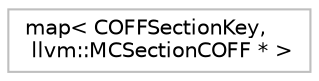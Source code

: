 digraph "Graphical Class Hierarchy"
{
 // LATEX_PDF_SIZE
  bgcolor="transparent";
  edge [fontname="Helvetica",fontsize="10",labelfontname="Helvetica",labelfontsize="10"];
  node [fontname="Helvetica",fontsize="10",shape=record];
  rankdir="LR";
  Node0 [label="map\< COFFSectionKey,\l llvm::MCSectionCOFF * \>",height=0.2,width=0.4,color="grey75",tooltip=" "];
}
